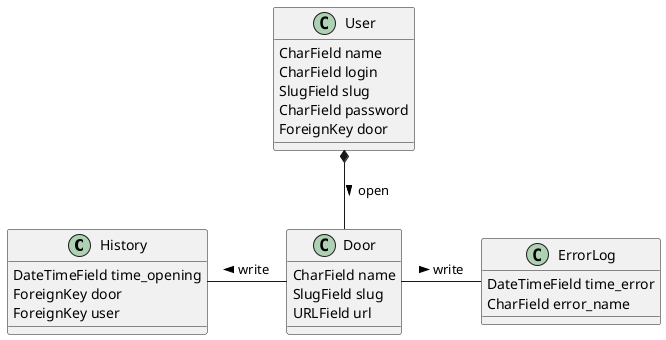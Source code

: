 @startuml
History - Door: write <
Door - ErrorLog: write  >
User *-- Door: > open

Class Door {
    CharField name
    SlugField slug
    URLField url
}

Class User {
    CharField name
    CharField login
    SlugField slug
    CharField password
    ForeignKey door
}

Class History{
    DateTimeField time_opening
    ForeignKey door
    ForeignKey user
}

Class ErrorLog{
    DateTimeField time_error
    CharField error_name
   }

@enduml